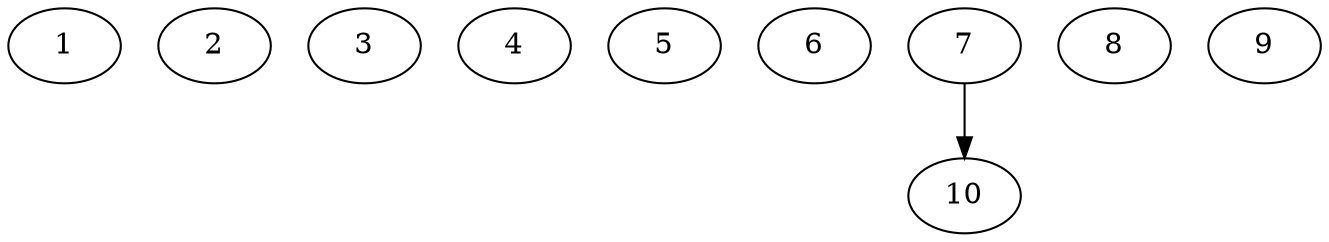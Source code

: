 // DAG automatically generated by daggen at Thu Oct  3 13:58:05 2019
// ./daggen --dot -n 10 --ccr 0.4 --fat 0.9 --regular 0.5 --density 0.7 --mindata 5242880 --maxdata 52428800 
digraph G {
  1 [size="55173120", alpha="0.13", expect_size="22069248"] 
  2 [size="35699200", alpha="0.05", expect_size="14279680"] 
  3 [size="28728320", alpha="0.04", expect_size="11491328"] 
  4 [size="71738880", alpha="0.12", expect_size="28695552"] 
  5 [size="57177600", alpha="0.14", expect_size="22871040"] 
  6 [size="52101120", alpha="0.02", expect_size="20840448"] 
  7 [size="116625920", alpha="0.02", expect_size="46650368"] 
  7 -> 10 [size ="46650368"]
  8 [size="92277760", alpha="0.18", expect_size="36911104"] 
  9 [size="123335680", alpha="0.08", expect_size="49334272"] 
  10 [size="21094400", alpha="0.06", expect_size="8437760"] 
}
